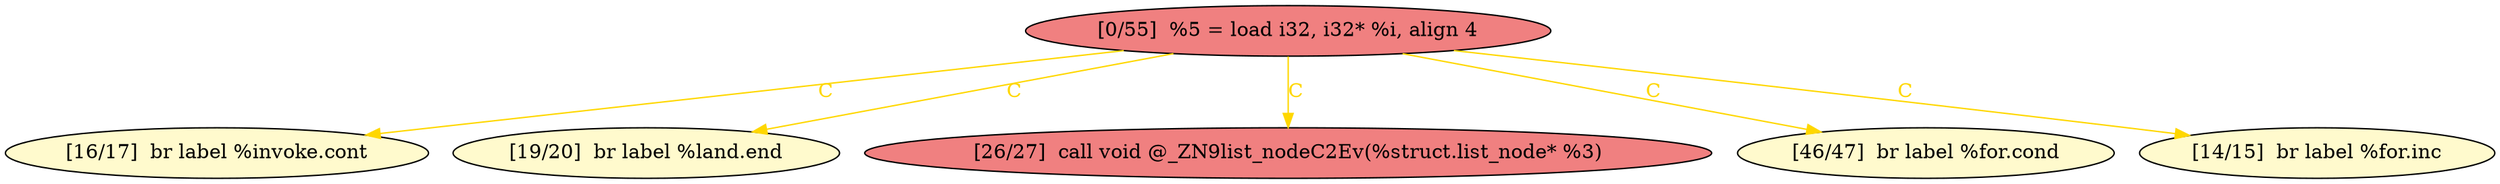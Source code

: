 
digraph G {


node252 [fillcolor=lemonchiffon,label="[16/17]  br label %invoke.cont",shape=ellipse,style=filled ]
node250 [fillcolor=lemonchiffon,label="[19/20]  br label %land.end",shape=ellipse,style=filled ]
node249 [fillcolor=lightcoral,label="[26/27]  call void @_ZN9list_nodeC2Ev(%struct.list_node* %3)",shape=ellipse,style=filled ]
node247 [fillcolor=lemonchiffon,label="[46/47]  br label %for.cond",shape=ellipse,style=filled ]
node251 [fillcolor=lemonchiffon,label="[14/15]  br label %for.inc",shape=ellipse,style=filled ]
node248 [fillcolor=lightcoral,label="[0/55]  %5 = load i32, i32* %i, align 4",shape=ellipse,style=filled ]

node248->node249 [style=solid,color=gold,label="C",penwidth=1.0,fontcolor=gold ]
node248->node247 [style=solid,color=gold,label="C",penwidth=1.0,fontcolor=gold ]
node248->node250 [style=solid,color=gold,label="C",penwidth=1.0,fontcolor=gold ]
node248->node251 [style=solid,color=gold,label="C",penwidth=1.0,fontcolor=gold ]
node248->node252 [style=solid,color=gold,label="C",penwidth=1.0,fontcolor=gold ]


}
